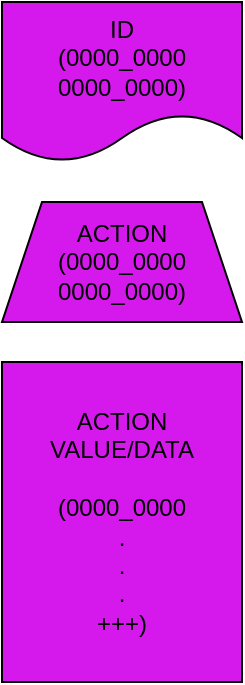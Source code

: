 <mxfile>
    <diagram id="FdnxEspeVBcJSeuowBuW" name="Page-1">
        <mxGraphModel dx="581" dy="370" grid="0" gridSize="10" guides="1" tooltips="1" connect="1" arrows="1" fold="1" page="1" pageScale="1" pageWidth="850" pageHeight="1100" math="0" shadow="0">
            <root>
                <mxCell id="0"/>
                <mxCell id="1" parent="0"/>
                <mxCell id="2" value="ID&lt;br&gt;(0000_0000&lt;br&gt;0000_0000)" style="shape=document;whiteSpace=wrap;html=1;boundedLbl=1;fillColor=#D519ED;" vertex="1" parent="1">
                    <mxGeometry x="120" y="40" width="120" height="80" as="geometry"/>
                </mxCell>
                <mxCell id="3" value="ACTION&lt;br&gt;(0000_0000&lt;br&gt;0000_0000)" style="shape=trapezoid;perimeter=trapezoidPerimeter;whiteSpace=wrap;html=1;fixedSize=1;fillColor=#D519ED;" vertex="1" parent="1">
                    <mxGeometry x="120" y="140" width="120" height="60" as="geometry"/>
                </mxCell>
                <mxCell id="5" value="ACTION VALUE/DATA&lt;br&gt;&lt;br&gt;(0000_0000&lt;br&gt;.&lt;br&gt;.&lt;br&gt;.&lt;br&gt;+++)" style="rounded=0;whiteSpace=wrap;html=1;fillColor=#D519ED;" vertex="1" parent="1">
                    <mxGeometry x="120" y="220" width="120" height="160" as="geometry"/>
                </mxCell>
            </root>
        </mxGraphModel>
    </diagram>
</mxfile>